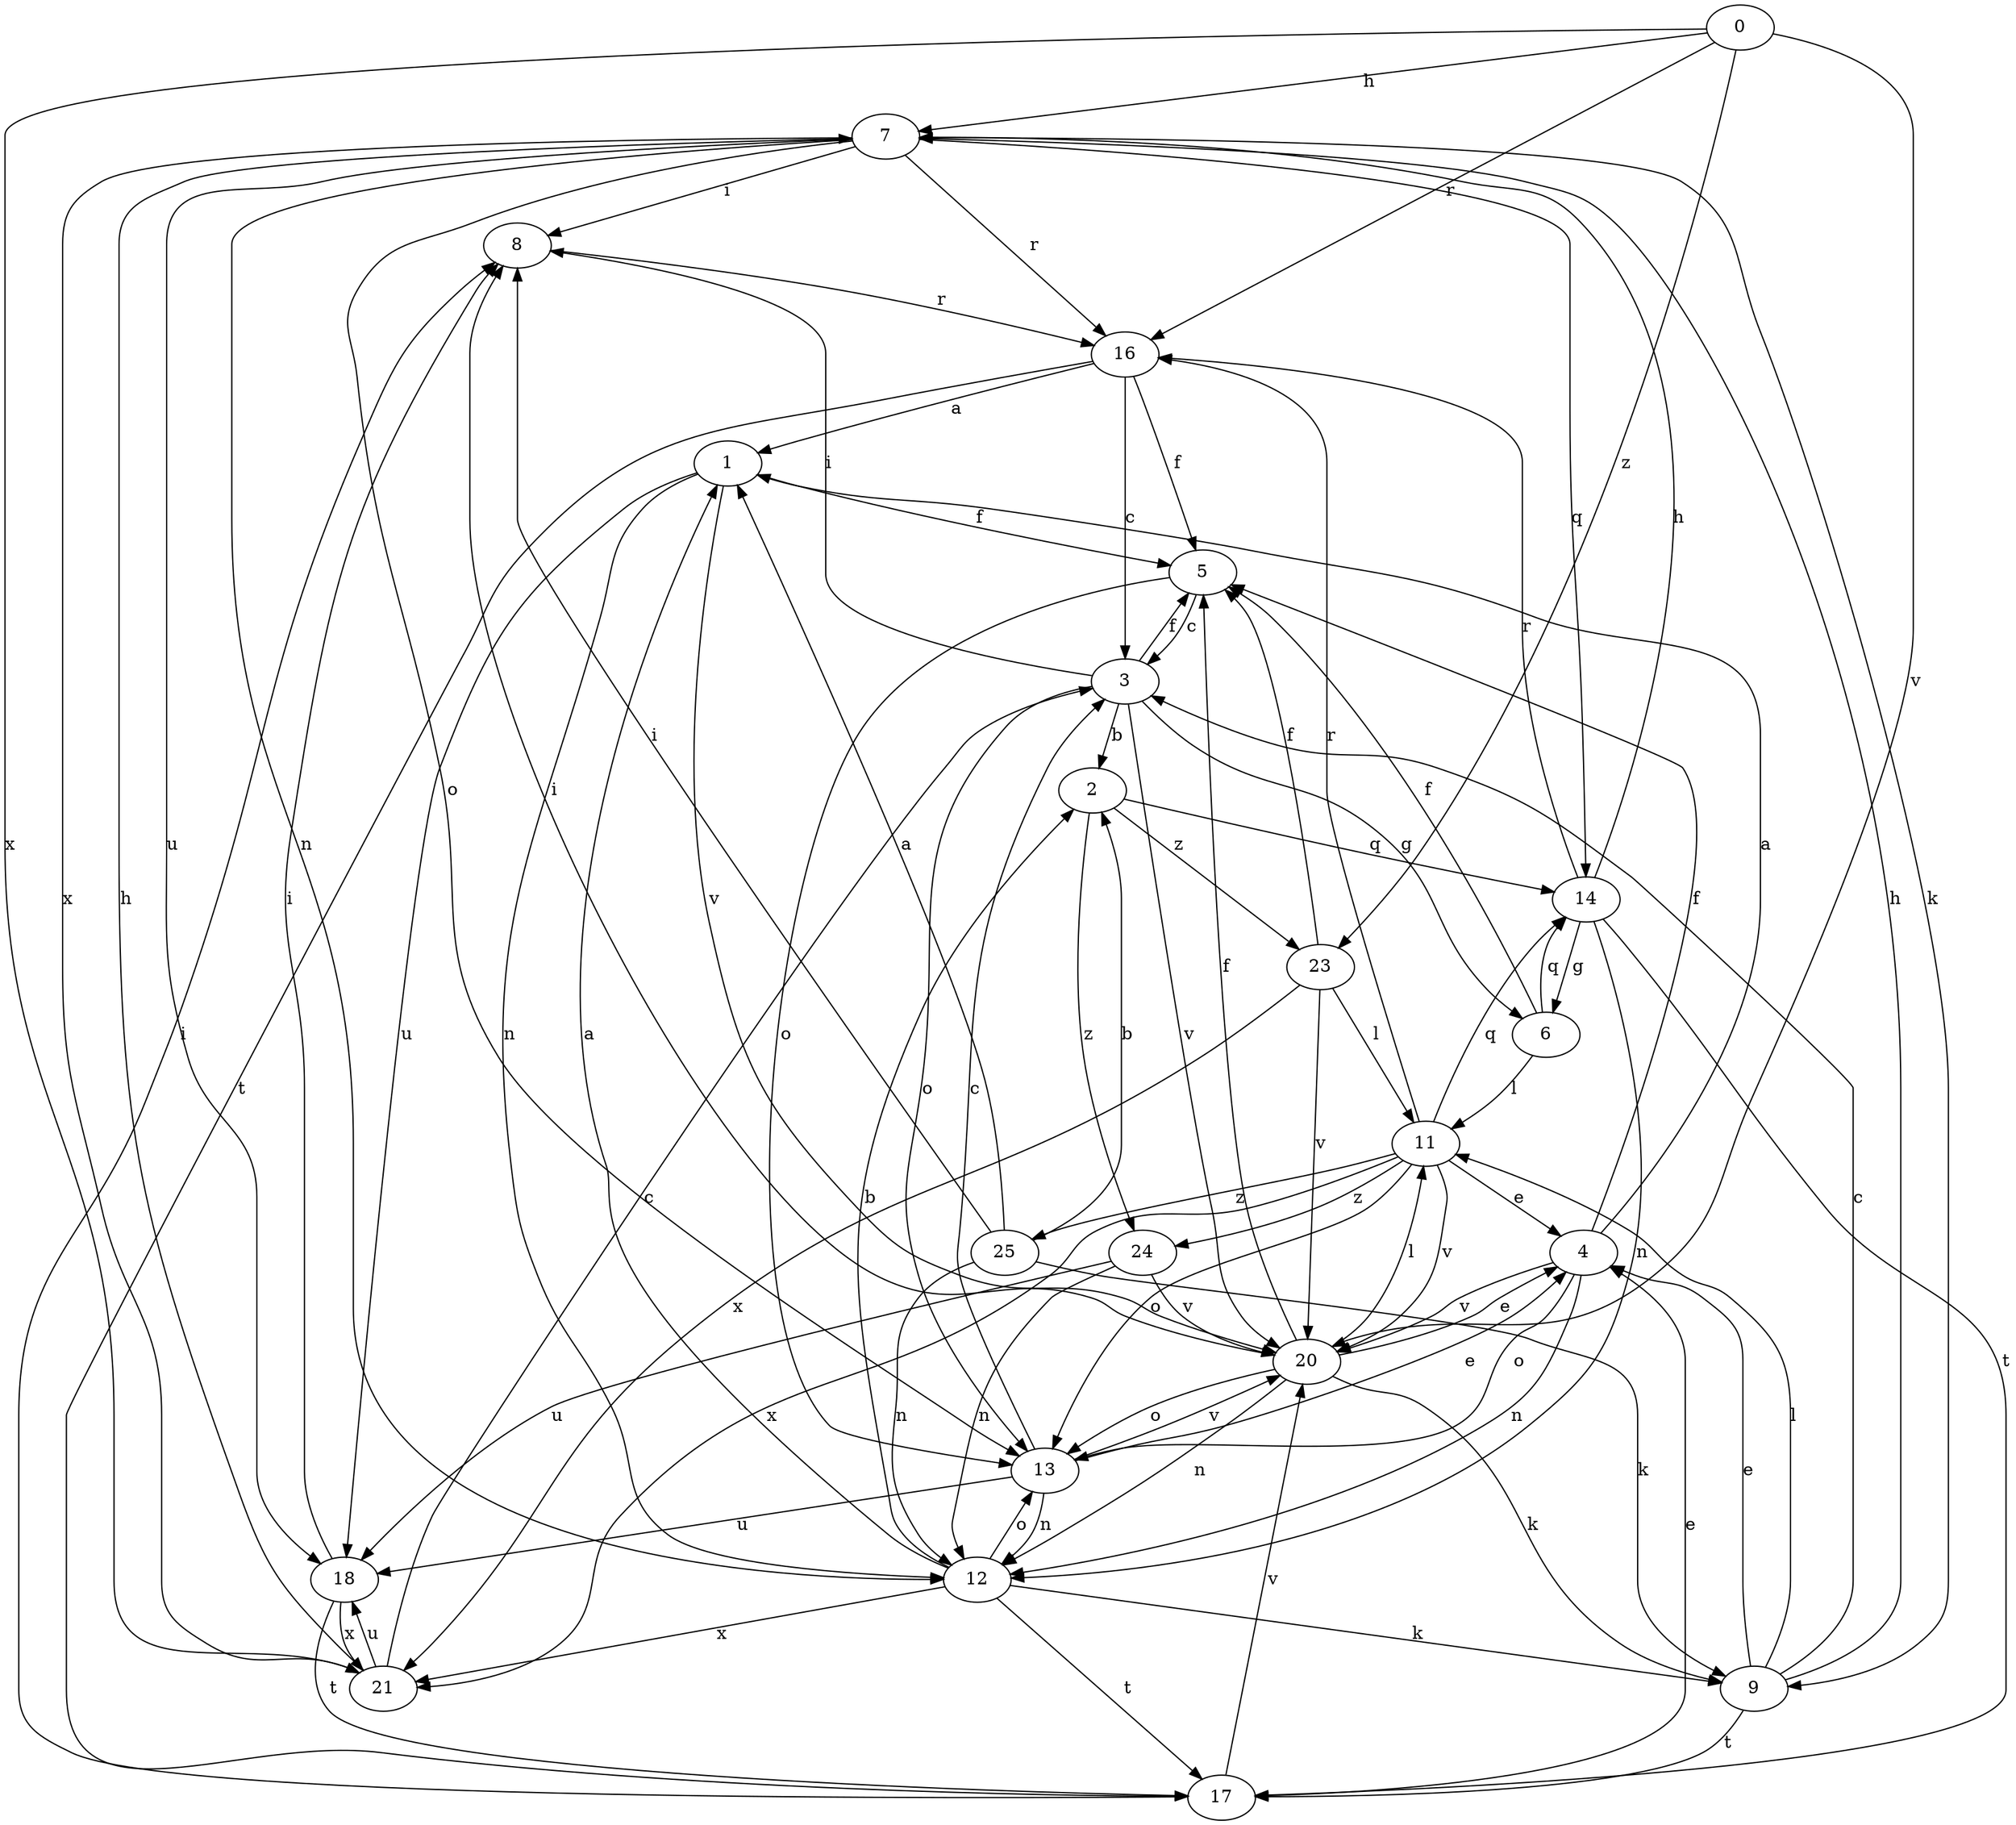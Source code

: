 strict digraph  {
0;
1;
2;
3;
4;
5;
6;
7;
8;
9;
11;
12;
13;
14;
16;
17;
18;
20;
21;
23;
24;
25;
0 -> 7  [label=h];
0 -> 16  [label=r];
0 -> 20  [label=v];
0 -> 21  [label=x];
0 -> 23  [label=z];
1 -> 5  [label=f];
1 -> 12  [label=n];
1 -> 18  [label=u];
1 -> 20  [label=v];
2 -> 14  [label=q];
2 -> 23  [label=z];
2 -> 24  [label=z];
3 -> 2  [label=b];
3 -> 5  [label=f];
3 -> 6  [label=g];
3 -> 8  [label=i];
3 -> 13  [label=o];
3 -> 20  [label=v];
4 -> 1  [label=a];
4 -> 5  [label=f];
4 -> 12  [label=n];
4 -> 13  [label=o];
4 -> 20  [label=v];
5 -> 3  [label=c];
5 -> 13  [label=o];
6 -> 5  [label=f];
6 -> 11  [label=l];
6 -> 14  [label=q];
7 -> 8  [label=i];
7 -> 9  [label=k];
7 -> 12  [label=n];
7 -> 13  [label=o];
7 -> 14  [label=q];
7 -> 16  [label=r];
7 -> 18  [label=u];
7 -> 21  [label=x];
8 -> 16  [label=r];
9 -> 3  [label=c];
9 -> 4  [label=e];
9 -> 7  [label=h];
9 -> 11  [label=l];
9 -> 17  [label=t];
11 -> 4  [label=e];
11 -> 13  [label=o];
11 -> 14  [label=q];
11 -> 16  [label=r];
11 -> 20  [label=v];
11 -> 21  [label=x];
11 -> 24  [label=z];
11 -> 25  [label=z];
12 -> 1  [label=a];
12 -> 2  [label=b];
12 -> 9  [label=k];
12 -> 13  [label=o];
12 -> 17  [label=t];
12 -> 21  [label=x];
13 -> 3  [label=c];
13 -> 4  [label=e];
13 -> 12  [label=n];
13 -> 18  [label=u];
13 -> 20  [label=v];
14 -> 6  [label=g];
14 -> 7  [label=h];
14 -> 12  [label=n];
14 -> 16  [label=r];
14 -> 17  [label=t];
16 -> 1  [label=a];
16 -> 3  [label=c];
16 -> 5  [label=f];
16 -> 17  [label=t];
17 -> 4  [label=e];
17 -> 8  [label=i];
17 -> 20  [label=v];
18 -> 8  [label=i];
18 -> 17  [label=t];
18 -> 21  [label=x];
20 -> 4  [label=e];
20 -> 5  [label=f];
20 -> 8  [label=i];
20 -> 9  [label=k];
20 -> 11  [label=l];
20 -> 12  [label=n];
20 -> 13  [label=o];
21 -> 3  [label=c];
21 -> 7  [label=h];
21 -> 18  [label=u];
23 -> 5  [label=f];
23 -> 11  [label=l];
23 -> 20  [label=v];
23 -> 21  [label=x];
24 -> 12  [label=n];
24 -> 18  [label=u];
24 -> 20  [label=v];
25 -> 1  [label=a];
25 -> 2  [label=b];
25 -> 8  [label=i];
25 -> 9  [label=k];
25 -> 12  [label=n];
}
